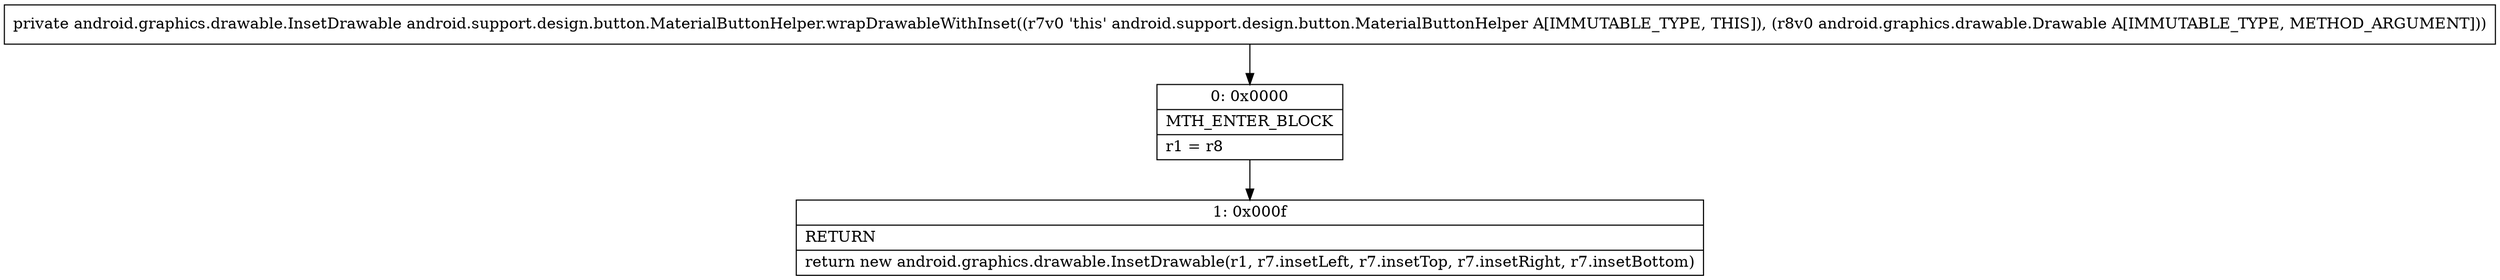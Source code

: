 digraph "CFG forandroid.support.design.button.MaterialButtonHelper.wrapDrawableWithInset(Landroid\/graphics\/drawable\/Drawable;)Landroid\/graphics\/drawable\/InsetDrawable;" {
Node_0 [shape=record,label="{0\:\ 0x0000|MTH_ENTER_BLOCK\l|r1 = r8\l}"];
Node_1 [shape=record,label="{1\:\ 0x000f|RETURN\l|return new android.graphics.drawable.InsetDrawable(r1, r7.insetLeft, r7.insetTop, r7.insetRight, r7.insetBottom)\l}"];
MethodNode[shape=record,label="{private android.graphics.drawable.InsetDrawable android.support.design.button.MaterialButtonHelper.wrapDrawableWithInset((r7v0 'this' android.support.design.button.MaterialButtonHelper A[IMMUTABLE_TYPE, THIS]), (r8v0 android.graphics.drawable.Drawable A[IMMUTABLE_TYPE, METHOD_ARGUMENT])) }"];
MethodNode -> Node_0;
Node_0 -> Node_1;
}

